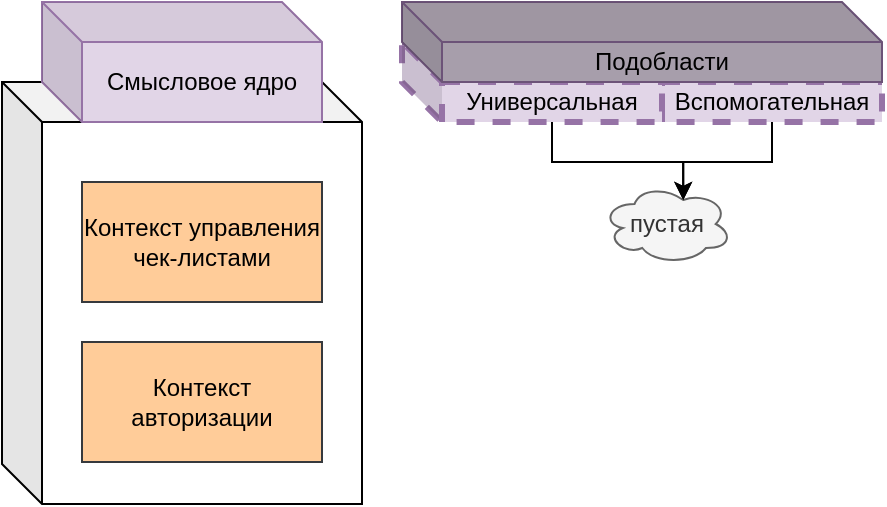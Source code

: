 <mxfile version="13.7.9" type="device" pages="3"><diagram id="Qr3CccdApfhXh6Vf8tW9" name="Области"><mxGraphModel dx="868" dy="-659" grid="1" gridSize="10" guides="1" tooltips="1" connect="1" arrows="1" fold="1" page="1" pageScale="1" pageWidth="827" pageHeight="1169" math="0" shadow="0"><root><mxCell id="0"/><mxCell id="1" parent="0"/><mxCell id="v2GJ6ztXgS7AD9mc-Pl0-41" value="" style="shape=cube;whiteSpace=wrap;html=1;boundedLbl=1;backgroundOutline=1;darkOpacity=0.05;darkOpacity2=0.1;" vertex="1" parent="1"><mxGeometry x="330" y="1209" width="180" height="211" as="geometry"/></mxCell><mxCell id="v2GJ6ztXgS7AD9mc-Pl0-33" value="&lt;span&gt;Смысловое ядро&lt;/span&gt;" style="shape=cube;whiteSpace=wrap;html=1;boundedLbl=1;backgroundOutline=1;darkOpacity=0.05;darkOpacity2=0.1;fillColor=#e1d5e7;strokeColor=#9673a6;" vertex="1" parent="1"><mxGeometry x="350" y="1169" width="140" height="60" as="geometry"/></mxCell><mxCell id="v2GJ6ztXgS7AD9mc-Pl0-34" value="" style="group" vertex="1" connectable="0" parent="1"><mxGeometry x="530" y="1169" width="240" height="60" as="geometry"/></mxCell><mxCell id="v2GJ6ztXgS7AD9mc-Pl0-35" value="&lt;span&gt;Вспомогательная&lt;/span&gt;" style="shape=cube;whiteSpace=wrap;html=1;boundedLbl=1;backgroundOutline=1;darkOpacity=0.05;darkOpacity2=0.1;fillColor=#e1d5e7;strokeColor=#9673a6;dashed=1;strokeWidth=3;" vertex="1" parent="v2GJ6ztXgS7AD9mc-Pl0-34"><mxGeometry x="110" y="20" width="130" height="40" as="geometry"/></mxCell><mxCell id="v2GJ6ztXgS7AD9mc-Pl0-36" value="&lt;span&gt;Универсальная&lt;/span&gt;" style="shape=cube;whiteSpace=wrap;html=1;boundedLbl=1;backgroundOutline=1;darkOpacity=0.05;darkOpacity2=0.1;fillColor=#e1d5e7;strokeColor=#9673a6;dashed=1;strokeWidth=3;" vertex="1" parent="v2GJ6ztXgS7AD9mc-Pl0-34"><mxGeometry y="20" width="130" height="40" as="geometry"/></mxCell><mxCell id="v2GJ6ztXgS7AD9mc-Pl0-37" value="&lt;span&gt;Подобласти&lt;/span&gt;" style="shape=cube;whiteSpace=wrap;html=1;boundedLbl=1;backgroundOutline=1;darkOpacity=0.05;darkOpacity2=0.1;strokeColor=#6C5378;fillColor=#A79EAB;" vertex="1" parent="v2GJ6ztXgS7AD9mc-Pl0-34"><mxGeometry width="240" height="40" as="geometry"/></mxCell><mxCell id="v2GJ6ztXgS7AD9mc-Pl0-38" value="Контекст авторизации" style="rounded=0;whiteSpace=wrap;html=1;fillColor=#ffcc99;strokeColor=#36393d;" vertex="1" parent="1"><mxGeometry x="370" y="1339" width="120" height="60" as="geometry"/></mxCell><mxCell id="v2GJ6ztXgS7AD9mc-Pl0-39" value="Контекст управления чек-листами" style="rounded=0;whiteSpace=wrap;html=1;fillColor=#ffcc99;strokeColor=#36393d;" vertex="1" parent="1"><mxGeometry x="370" y="1259" width="120" height="60" as="geometry"/></mxCell><mxCell id="v2GJ6ztXgS7AD9mc-Pl0-46" value="&lt;span&gt;пустая&lt;/span&gt;" style="ellipse;shape=cloud;whiteSpace=wrap;html=1;fillColor=#f5f5f5;strokeColor=#666666;fontColor=#333333;" vertex="1" parent="1"><mxGeometry x="630" y="1260" width="65" height="40" as="geometry"/></mxCell><mxCell id="v2GJ6ztXgS7AD9mc-Pl0-48" style="edgeStyle=orthogonalEdgeStyle;rounded=0;orthogonalLoop=1;jettySize=auto;html=1;exitX=0;exitY=0;exitDx=75;exitDy=40;exitPerimeter=0;entryX=0.625;entryY=0.2;entryDx=0;entryDy=0;entryPerimeter=0;" edge="1" parent="1" source="v2GJ6ztXgS7AD9mc-Pl0-36" target="v2GJ6ztXgS7AD9mc-Pl0-46"><mxGeometry relative="1" as="geometry"/></mxCell><mxCell id="v2GJ6ztXgS7AD9mc-Pl0-43" style="edgeStyle=orthogonalEdgeStyle;rounded=0;orthogonalLoop=1;jettySize=auto;html=1;entryX=0.625;entryY=0.2;entryDx=0;entryDy=0;entryPerimeter=0;exitX=0;exitY=0;exitDx=75;exitDy=40;exitPerimeter=0;" edge="1" parent="1" source="v2GJ6ztXgS7AD9mc-Pl0-35" target="v2GJ6ztXgS7AD9mc-Pl0-46"><mxGeometry relative="1" as="geometry"><mxPoint x="730" y="1268" as="sourcePoint"/><Array as="points"/></mxGeometry></mxCell></root></mxGraphModel></diagram><diagram id="FRHc1hUZZccyQalFIJS2" name="Смысловое ядро"><mxGraphModel dx="2997" dy="1275" grid="1" gridSize="10" guides="1" tooltips="1" connect="1" arrows="1" fold="1" page="1" pageScale="1" pageWidth="827" pageHeight="1169" math="0" shadow="0"><root><mxCell id="OHn8-8qCvmJOXEX3wN6T-0"/><mxCell id="OHn8-8qCvmJOXEX3wN6T-1" parent="OHn8-8qCvmJOXEX3wN6T-0"/><mxCell id="EyQXfzU8moF4LFhQNj1k-22" value="" style="shape=cube;whiteSpace=wrap;html=1;boundedLbl=1;backgroundOutline=1;darkOpacity=0.05;darkOpacity2=0.1;" vertex="1" parent="OHn8-8qCvmJOXEX3wN6T-1"><mxGeometry x="740" y="940" width="760" height="725" as="geometry"/></mxCell><mxCell id="EyQXfzU8moF4LFhQNj1k-73" value="" style="rounded=1;whiteSpace=wrap;html=1;" vertex="1" parent="OHn8-8qCvmJOXEX3wN6T-1"><mxGeometry x="1100" y="1170" width="370" height="460" as="geometry"/></mxCell><mxCell id="I9rUWfOhdQ_rjtVGs5LE-0" value="Контекст отображения чек-листов" style="shape=cube;whiteSpace=wrap;html=1;boundedLbl=1;backgroundOutline=1;darkOpacity=0.05;darkOpacity2=0.1;fillColor=#ffcc99;strokeColor=#36393d;" vertex="1" parent="OHn8-8qCvmJOXEX3wN6T-1"><mxGeometry x="980" y="880" width="280" height="80" as="geometry"/></mxCell><mxCell id="ecIPeQ63J9WXoQ4ZGUnk-0" style="edgeStyle=orthogonalEdgeStyle;rounded=0;orthogonalLoop=1;jettySize=auto;html=1;exitX=1;exitY=1;exitDx=0;exitDy=0;entryX=1;entryY=0;entryDx=0;entryDy=0;strokeColor=#000000;" edge="1" parent="OHn8-8qCvmJOXEX3wN6T-1" source="EyQXfzU8moF4LFhQNj1k-50" target="fESH5VNebHM-9U_JQGwm-6"><mxGeometry relative="1" as="geometry"/></mxCell><mxCell id="EyQXfzU8moF4LFhQNj1k-50" value="Свёрнутая страница чек-листа" style="ellipse;whiteSpace=wrap;html=1;rounded=0;strokeColor=#82b366;fillColor=#d5e8d4;gradientColor=#97d077;" vertex="1" parent="OHn8-8qCvmJOXEX3wN6T-1"><mxGeometry x="1130" y="1230" width="120" height="40" as="geometry"/></mxCell><mxCell id="EyQXfzU8moF4LFhQNj1k-51" value="Чек-бокс" style="ellipse;whiteSpace=wrap;html=1;rounded=0;strokeColor=#82b366;fillColor=#d5e8d4;gradientColor=#97d077;" vertex="1" parent="OHn8-8qCvmJOXEX3wN6T-1"><mxGeometry x="1200" y="1445" width="80" height="30" as="geometry"/></mxCell><mxCell id="EyQXfzU8moF4LFhQNj1k-62" style="edgeStyle=orthogonalEdgeStyle;rounded=0;orthogonalLoop=1;jettySize=auto;html=1;" edge="1" parent="OHn8-8qCvmJOXEX3wN6T-1" source="EyQXfzU8moF4LFhQNj1k-52" target="EyQXfzU8moF4LFhQNj1k-56"><mxGeometry relative="1" as="geometry"/></mxCell><mxCell id="EyQXfzU8moF4LFhQNj1k-52" value="Список пунктов" style="ellipse;whiteSpace=wrap;html=1;rounded=0;strokeColor=#82b366;fillColor=#d5e8d4;gradientColor=#97d077;" vertex="1" parent="OHn8-8qCvmJOXEX3wN6T-1"><mxGeometry x="1280" y="1300" width="120" height="40" as="geometry"/></mxCell><mxCell id="EyQXfzU8moF4LFhQNj1k-59" value="Состоит из" style="edgeStyle=orthogonalEdgeStyle;rounded=0;orthogonalLoop=1;jettySize=auto;html=1;exitX=0.5;exitY=1;exitDx=0;exitDy=0;entryX=0.5;entryY=0;entryDx=0;entryDy=0;" edge="1" parent="OHn8-8qCvmJOXEX3wN6T-1" source="EyQXfzU8moF4LFhQNj1k-53" target="EyQXfzU8moF4LFhQNj1k-50"><mxGeometry x="-0.667" relative="1" as="geometry"><mxPoint as="offset"/></mxGeometry></mxCell><mxCell id="EyQXfzU8moF4LFhQNj1k-60" style="edgeStyle=orthogonalEdgeStyle;rounded=0;orthogonalLoop=1;jettySize=auto;html=1;exitX=0.5;exitY=1;exitDx=0;exitDy=0;" edge="1" parent="OHn8-8qCvmJOXEX3wN6T-1" source="EyQXfzU8moF4LFhQNj1k-53" target="EyQXfzU8moF4LFhQNj1k-54"><mxGeometry relative="1" as="geometry"/></mxCell><mxCell id="EyQXfzU8moF4LFhQNj1k-53" value="Список чек-листов" style="ellipse;whiteSpace=wrap;html=1;rounded=0;strokeColor=#82b366;fillColor=#d5e8d4;gradientColor=#97d077;" vertex="1" parent="OHn8-8qCvmJOXEX3wN6T-1"><mxGeometry x="1210" y="1150" width="120" height="40" as="geometry"/></mxCell><mxCell id="EyQXfzU8moF4LFhQNj1k-61" style="edgeStyle=orthogonalEdgeStyle;rounded=0;orthogonalLoop=1;jettySize=auto;html=1;" edge="1" parent="OHn8-8qCvmJOXEX3wN6T-1" source="EyQXfzU8moF4LFhQNj1k-54" target="EyQXfzU8moF4LFhQNj1k-52"><mxGeometry relative="1" as="geometry"/></mxCell><mxCell id="EyQXfzU8moF4LFhQNj1k-54" value="Развёрнутая страница чек-листа" style="ellipse;whiteSpace=wrap;html=1;rounded=0;strokeColor=#82b366;fillColor=#d5e8d4;gradientColor=#97d077;" vertex="1" parent="OHn8-8qCvmJOXEX3wN6T-1"><mxGeometry x="1280" y="1230" width="120" height="40" as="geometry"/></mxCell><mxCell id="EyQXfzU8moF4LFhQNj1k-55" value="Кнопка &quot;Подробнее&quot;" style="ellipse;whiteSpace=wrap;html=1;rounded=0;strokeColor=#82b366;fillColor=#d5e8d4;gradientColor=#97d077;" vertex="1" parent="OHn8-8qCvmJOXEX3wN6T-1"><mxGeometry x="1380" y="1440" width="80" height="40" as="geometry"/></mxCell><mxCell id="EyQXfzU8moF4LFhQNj1k-63" style="edgeStyle=orthogonalEdgeStyle;rounded=0;orthogonalLoop=1;jettySize=auto;html=1;" edge="1" parent="OHn8-8qCvmJOXEX3wN6T-1" source="EyQXfzU8moF4LFhQNj1k-56" target="EyQXfzU8moF4LFhQNj1k-51"><mxGeometry relative="1" as="geometry"/></mxCell><mxCell id="EyQXfzU8moF4LFhQNj1k-64" style="edgeStyle=orthogonalEdgeStyle;rounded=0;orthogonalLoop=1;jettySize=auto;html=1;exitX=0.5;exitY=1;exitDx=0;exitDy=0;" edge="1" parent="OHn8-8qCvmJOXEX3wN6T-1" source="EyQXfzU8moF4LFhQNj1k-56" target="EyQXfzU8moF4LFhQNj1k-55"><mxGeometry relative="1" as="geometry"/></mxCell><mxCell id="EyQXfzU8moF4LFhQNj1k-69" style="edgeStyle=orthogonalEdgeStyle;rounded=0;orthogonalLoop=1;jettySize=auto;html=1;exitX=0;exitY=0.5;exitDx=0;exitDy=0;" edge="1" parent="OHn8-8qCvmJOXEX3wN6T-1" source="EyQXfzU8moF4LFhQNj1k-56" target="EyQXfzU8moF4LFhQNj1k-75"><mxGeometry relative="1" as="geometry"/></mxCell><mxCell id="ecIPeQ63J9WXoQ4ZGUnk-6" value="&lt;span style=&quot;color: rgb(0 , 0 , 0) ; font-family: &amp;#34;helvetica&amp;#34; ; font-size: 11px ; font-style: normal ; font-weight: 400 ; letter-spacing: normal ; text-align: center ; text-indent: 0px ; text-transform: none ; word-spacing: 0px ; background-color: rgb(255 , 255 , 255) ; display: inline ; float: none&quot;&gt;Показывает&lt;span&gt;&amp;nbsp;&lt;/span&gt;&lt;/span&gt;&lt;br style=&quot;color: rgb(0 , 0 , 0) ; font-family: &amp;#34;helvetica&amp;#34; ; font-size: 11px ; font-style: normal ; font-weight: 400 ; letter-spacing: normal ; text-align: center ; text-indent: 0px ; text-transform: none ; word-spacing: 0px&quot;&gt;&lt;span style=&quot;color: rgb(0 , 0 , 0) ; font-family: &amp;#34;helvetica&amp;#34; ; font-size: 11px ; font-style: normal ; font-weight: 400 ; letter-spacing: normal ; text-align: center ; text-indent: 0px ; text-transform: none ; word-spacing: 0px ; background-color: rgb(255 , 255 , 255) ; display: inline ; float: none&quot;&gt;или убирает с экрана&lt;/span&gt;" style="edgeStyle=orthogonalEdgeStyle;rounded=0;orthogonalLoop=1;jettySize=auto;html=1;exitX=0.5;exitY=1;exitDx=0;exitDy=0;entryX=0.5;entryY=0;entryDx=0;entryDy=0;strokeColor=#000000;" edge="1" parent="OHn8-8qCvmJOXEX3wN6T-1" source="EyQXfzU8moF4LFhQNj1k-55" target="ecIPeQ63J9WXoQ4ZGUnk-5"><mxGeometry relative="1" as="geometry"/></mxCell><mxCell id="EyQXfzU8moF4LFhQNj1k-56" value="Пункт" style="ellipse;whiteSpace=wrap;html=1;rounded=0;strokeColor=#82b366;fillColor=#d5e8d4;gradientColor=#97d077;" vertex="1" parent="OHn8-8qCvmJOXEX3wN6T-1"><mxGeometry x="1280" y="1360" width="120" height="40" as="geometry"/></mxCell><mxCell id="EyQXfzU8moF4LFhQNj1k-76" value="" style="group" vertex="1" connectable="0" parent="OHn8-8qCvmJOXEX3wN6T-1"><mxGeometry x="770" y="1200" width="300" height="100" as="geometry"/></mxCell><mxCell id="EyQXfzU8moF4LFhQNj1k-74" value="" style="rounded=1;whiteSpace=wrap;html=1;" vertex="1" parent="EyQXfzU8moF4LFhQNj1k-76"><mxGeometry y="20" width="300" height="80" as="geometry"/></mxCell><mxCell id="EyQXfzU8moF4LFhQNj1k-33" value="Пояснение" style="ellipse;whiteSpace=wrap;html=1;rounded=0;strokeColor=#36393d;fillColor=#ffff88;" vertex="1" parent="EyQXfzU8moF4LFhQNj1k-76"><mxGeometry x="110" y="50" width="80" height="40" as="geometry"/></mxCell><mxCell id="EyQXfzU8moF4LFhQNj1k-34" value="Заголовок" style="ellipse;whiteSpace=wrap;html=1;rounded=0;strokeColor=#36393d;fillColor=#ffff88;" vertex="1" parent="EyQXfzU8moF4LFhQNj1k-76"><mxGeometry x="200" y="52.5" width="80" height="35" as="geometry"/></mxCell><mxCell id="EyQXfzU8moF4LFhQNj1k-35" value="Пункты" style="ellipse;whiteSpace=wrap;html=1;rounded=0;strokeColor=#36393d;fillColor=#ffff88;" vertex="1" parent="EyQXfzU8moF4LFhQNj1k-76"><mxGeometry x="20" y="50" width="80" height="40" as="geometry"/></mxCell><mxCell id="EyQXfzU8moF4LFhQNj1k-46" value="Чек-лист" style="ellipse;whiteSpace=wrap;html=1;rounded=0;strokeColor=#36393d;fillColor=#ffff88;" vertex="1" parent="EyQXfzU8moF4LFhQNj1k-76"><mxGeometry x="110" width="80" height="40" as="geometry"/></mxCell><mxCell id="EyQXfzU8moF4LFhQNj1k-77" value="" style="group" vertex="1" connectable="0" parent="OHn8-8qCvmJOXEX3wN6T-1"><mxGeometry x="780" y="1350" width="300" height="180" as="geometry"/></mxCell><mxCell id="EyQXfzU8moF4LFhQNj1k-75" value="" style="rounded=1;whiteSpace=wrap;html=1;" vertex="1" parent="EyQXfzU8moF4LFhQNj1k-77"><mxGeometry y="20" width="300" height="160" as="geometry"/></mxCell><mxCell id="EyQXfzU8moF4LFhQNj1k-57" value="В виде&amp;nbsp;&lt;span lang=&quot;ru&quot; style=&quot;font-size: 11.0pt ; line-height: 115% ; font-family: &amp;#34;arial&amp;#34; , sans-serif&quot;&gt;html&lt;/span&gt;" style="ellipse;whiteSpace=wrap;html=1;rounded=0;strokeColor=#36393d;fillColor=#ffcccc;" vertex="1" parent="EyQXfzU8moF4LFhQNj1k-77"><mxGeometry x="210" y="130" width="80" height="40" as="geometry"/></mxCell><mxCell id="EyQXfzU8moF4LFhQNj1k-58" style="edgeStyle=orthogonalEdgeStyle;rounded=0;orthogonalLoop=1;jettySize=auto;html=1;exitX=0.5;exitY=1;exitDx=0;exitDy=0;" edge="1" parent="EyQXfzU8moF4LFhQNj1k-77" source="EyQXfzU8moF4LFhQNj1k-39" target="EyQXfzU8moF4LFhQNj1k-57"><mxGeometry relative="1" as="geometry"/></mxCell><mxCell id="EyQXfzU8moF4LFhQNj1k-38" value="" style="group" vertex="1" connectable="0" parent="EyQXfzU8moF4LFhQNj1k-77"><mxGeometry x="10" y="50" width="280" height="40" as="geometry"/></mxCell><mxCell id="EyQXfzU8moF4LFhQNj1k-39" value="Текст пункта" style="ellipse;whiteSpace=wrap;html=1;rounded=0;strokeColor=#36393d;fillColor=#ffff88;" vertex="1" parent="EyQXfzU8moF4LFhQNj1k-38"><mxGeometry x="200" width="80" height="40" as="geometry"/></mxCell><mxCell id="EyQXfzU8moF4LFhQNj1k-40" value="Выполнен?" style="ellipse;whiteSpace=wrap;html=1;rounded=0;strokeColor=#36393d;fillColor=#ffff88;" vertex="1" parent="EyQXfzU8moF4LFhQNj1k-38"><mxGeometry x="100" width="80" height="40" as="geometry"/></mxCell><mxCell id="EyQXfzU8moF4LFhQNj1k-41" value="Название пункта" style="ellipse;whiteSpace=wrap;html=1;rounded=0;strokeColor=#36393d;fillColor=#ffff88;" vertex="1" parent="EyQXfzU8moF4LFhQNj1k-38"><mxGeometry width="80" height="40" as="geometry"/></mxCell><mxCell id="EyQXfzU8moF4LFhQNj1k-42" value="Пункт" style="ellipse;whiteSpace=wrap;html=1;rounded=0;strokeColor=#36393d;fillColor=#ffff88;" vertex="1" parent="EyQXfzU8moF4LFhQNj1k-77"><mxGeometry x="110" width="80" height="40" as="geometry"/></mxCell><mxCell id="EyQXfzU8moF4LFhQNj1k-68" value="Содержит" style="edgeStyle=orthogonalEdgeStyle;rounded=0;orthogonalLoop=1;jettySize=auto;html=1;exitX=0.5;exitY=1;exitDx=0;exitDy=0;strokeColor=#999999;entryX=0.5;entryY=1;entryDx=0;entryDy=0;" edge="1" parent="OHn8-8qCvmJOXEX3wN6T-1" source="EyQXfzU8moF4LFhQNj1k-50" target="EyQXfzU8moF4LFhQNj1k-33"><mxGeometry relative="1" as="geometry"/></mxCell><mxCell id="EyQXfzU8moF4LFhQNj1k-67" value="Содержит" style="edgeStyle=orthogonalEdgeStyle;rounded=0;orthogonalLoop=1;jettySize=auto;html=1;exitX=0.5;exitY=1;exitDx=0;exitDy=0;entryX=1;entryY=0.5;entryDx=0;entryDy=0;strokeColor=#999999;" edge="1" parent="OHn8-8qCvmJOXEX3wN6T-1" source="EyQXfzU8moF4LFhQNj1k-50" target="EyQXfzU8moF4LFhQNj1k-34"><mxGeometry relative="1" as="geometry"/></mxCell><mxCell id="EyQXfzU8moF4LFhQNj1k-36" value="Из" style="edgeStyle=orthogonalEdgeStyle;rounded=0;orthogonalLoop=1;jettySize=auto;html=1;exitX=0.5;exitY=1;exitDx=0;exitDy=0;" edge="1" parent="OHn8-8qCvmJOXEX3wN6T-1" source="EyQXfzU8moF4LFhQNj1k-35" target="EyQXfzU8moF4LFhQNj1k-42"><mxGeometry x="810" y="1230" as="geometry"/></mxCell><mxCell id="qq7an6aog4r1RKkL_zGA-0" value="Содержит" style="edgeStyle=orthogonalEdgeStyle;rounded=0;orthogonalLoop=1;jettySize=auto;html=1;entryX=0.75;entryY=0;entryDx=0;entryDy=0;strokeColor=#999999;exitX=0;exitY=0.5;exitDx=0;exitDy=0;" edge="1" parent="OHn8-8qCvmJOXEX3wN6T-1" source="EyQXfzU8moF4LFhQNj1k-54" target="EyQXfzU8moF4LFhQNj1k-74"><mxGeometry relative="1" as="geometry"><mxPoint x="1200" y="1280" as="sourcePoint"/><mxPoint x="1060" y="1280" as="targetPoint"/><Array as="points"><mxPoint x="1260" y="1250"/><mxPoint x="1260" y="1200"/><mxPoint x="995" y="1200"/></Array></mxGeometry></mxCell><mxCell id="fESH5VNebHM-9U_JQGwm-6" value="Кнопка &quot;Подробнее&quot;" style="ellipse;whiteSpace=wrap;html=1;rounded=0;strokeColor=#82b366;fillColor=#d5e8d4;gradientColor=#97d077;" vertex="1" parent="OHn8-8qCvmJOXEX3wN6T-1"><mxGeometry x="1151" y="1320" width="90" height="40" as="geometry"/></mxCell><mxCell id="ecIPeQ63J9WXoQ4ZGUnk-5" value="Текст пункта" style="ellipse;whiteSpace=wrap;html=1;rounded=0;strokeColor=#82b366;fillColor=#d5e8d4;gradientColor=#97d077;" vertex="1" parent="OHn8-8qCvmJOXEX3wN6T-1"><mxGeometry x="1380" y="1560" width="80" height="30" as="geometry"/></mxCell><mxCell id="EyQXfzU8moF4LFhQNj1k-70" style="edgeStyle=orthogonalEdgeStyle;rounded=0;orthogonalLoop=1;jettySize=auto;html=1;exitX=0.5;exitY=1;exitDx=0;exitDy=0;entryX=0.5;entryY=1;entryDx=0;entryDy=0;strokeColor=#787878;" edge="1" parent="OHn8-8qCvmJOXEX3wN6T-1" source="EyQXfzU8moF4LFhQNj1k-51" target="EyQXfzU8moF4LFhQNj1k-40"><mxGeometry relative="1" as="geometry"/></mxCell><mxCell id="ecIPeQ63J9WXoQ4ZGUnk-7" style="edgeStyle=orthogonalEdgeStyle;rounded=0;orthogonalLoop=1;jettySize=auto;html=1;entryX=1;entryY=0.5;entryDx=0;entryDy=0;strokeColor=#787878;" edge="1" parent="OHn8-8qCvmJOXEX3wN6T-1" source="ecIPeQ63J9WXoQ4ZGUnk-5" target="EyQXfzU8moF4LFhQNj1k-39"><mxGeometry relative="1" as="geometry"><mxPoint x="1250" y="1485" as="sourcePoint"/><mxPoint x="940" y="1450" as="targetPoint"/><Array as="points"><mxPoint x="1150" y="1575"/><mxPoint x="1150" y="1420"/></Array></mxGeometry></mxCell><mxCell id="ecIPeQ63J9WXoQ4ZGUnk-55" value="" style="group" vertex="1" connectable="0" parent="OHn8-8qCvmJOXEX3wN6T-1"><mxGeometry x="1180" y="970" width="170" height="150" as="geometry"/></mxCell><mxCell id="X8l_00ZHb0_GRZRaUPg4-0" value="" style="rounded=1;whiteSpace=wrap;html=1;" vertex="1" parent="ecIPeQ63J9WXoQ4ZGUnk-55"><mxGeometry y="20" width="170" height="130" as="geometry"/></mxCell><mxCell id="I9rUWfOhdQ_rjtVGs5LE-6" value="Главная страница" style="ellipse;whiteSpace=wrap;html=1;rounded=0;strokeColor=#82b366;fillColor=#d5e8d4;gradientColor=#97d077;" vertex="1" parent="ecIPeQ63J9WXoQ4ZGUnk-55"><mxGeometry x="25" width="120" height="40" as="geometry"/></mxCell><mxCell id="X8l_00ZHb0_GRZRaUPg4-1" value="Список чек-листов" style="ellipse;whiteSpace=wrap;html=1;rounded=0;strokeColor=#82b366;fillColor=#d5e8d4;gradientColor=#97d077;" vertex="1" parent="ecIPeQ63J9WXoQ4ZGUnk-55"><mxGeometry x="30" y="80" width="120" height="40" as="geometry"/></mxCell><mxCell id="X8l_00ZHb0_GRZRaUPg4-2" style="edgeStyle=orthogonalEdgeStyle;rounded=0;orthogonalLoop=1;jettySize=auto;html=1;entryX=0.5;entryY=0;entryDx=0;entryDy=0;" edge="1" parent="OHn8-8qCvmJOXEX3wN6T-1" source="X8l_00ZHb0_GRZRaUPg4-1" target="EyQXfzU8moF4LFhQNj1k-53"><mxGeometry relative="1" as="geometry"/></mxCell><mxCell id="ecIPeQ63J9WXoQ4ZGUnk-58" value="" style="group" vertex="1" connectable="0" parent="OHn8-8qCvmJOXEX3wN6T-1"><mxGeometry x="600" y="1750" width="440" height="440" as="geometry"/></mxCell><mxCell id="ecIPeQ63J9WXoQ4ZGUnk-50" value="Чек-лист" style="ellipse;whiteSpace=wrap;html=1;rounded=0;strokeColor=#36393d;fillColor=#ffff88;" vertex="1" parent="ecIPeQ63J9WXoQ4ZGUnk-58"><mxGeometry x="10" y="80" width="80" height="40" as="geometry"/></mxCell><mxCell id="ecIPeQ63J9WXoQ4ZGUnk-54" value="" style="group" vertex="1" connectable="0" parent="ecIPeQ63J9WXoQ4ZGUnk-58"><mxGeometry x="120" width="320" height="440" as="geometry"/></mxCell><mxCell id="ecIPeQ63J9WXoQ4ZGUnk-46" value="" style="shape=cube;whiteSpace=wrap;html=1;boundedLbl=1;backgroundOutline=1;darkOpacity=0.05;darkOpacity2=0.1;" vertex="1" parent="ecIPeQ63J9WXoQ4ZGUnk-54"><mxGeometry y="50" width="320" height="390" as="geometry"/></mxCell><mxCell id="VJSjRcZ2gUnJlcVZ0Ixe-0" value="Кнопка&lt;br&gt;&quot;удалить&quot;" style="ellipse;whiteSpace=wrap;html=1;rounded=0;strokeColor=#82b366;fillColor=#d5e8d4;gradientColor=#97d077;" vertex="1" parent="ecIPeQ63J9WXoQ4ZGUnk-54"><mxGeometry x="135" y="270" width="70" height="50" as="geometry"/></mxCell><mxCell id="ecIPeQ63J9WXoQ4ZGUnk-45" value="" style="group;fillColor=#cdeb8b;strokeColor=#36393d;" vertex="1" connectable="0" parent="ecIPeQ63J9WXoQ4ZGUnk-54"><mxGeometry x="35" y="80" width="270" height="120" as="geometry"/></mxCell><mxCell id="ecIPeQ63J9WXoQ4ZGUnk-40" value="Свёрнутая страница чек-листа" style="ellipse;whiteSpace=wrap;html=1;rounded=0;strokeColor=#82b366;fillColor=#d5e8d4;gradientColor=#97d077;" vertex="1" parent="ecIPeQ63J9WXoQ4ZGUnk-45"><mxGeometry y="80" width="120" height="40" as="geometry"/></mxCell><mxCell id="ecIPeQ63J9WXoQ4ZGUnk-43" style="edgeStyle=orthogonalEdgeStyle;rounded=0;orthogonalLoop=1;jettySize=auto;html=1;strokeColor=#000000;" edge="1" parent="ecIPeQ63J9WXoQ4ZGUnk-45" source="ecIPeQ63J9WXoQ4ZGUnk-41" target="ecIPeQ63J9WXoQ4ZGUnk-40"><mxGeometry relative="1" as="geometry"/></mxCell><mxCell id="ecIPeQ63J9WXoQ4ZGUnk-41" value="Список чек-листов" style="ellipse;whiteSpace=wrap;html=1;rounded=0;strokeColor=#82b366;fillColor=#d5e8d4;gradientColor=#97d077;" vertex="1" parent="ecIPeQ63J9WXoQ4ZGUnk-45"><mxGeometry x="80" width="120" height="40" as="geometry"/></mxCell><mxCell id="ecIPeQ63J9WXoQ4ZGUnk-42" value="Развёрнутая страница чек-листа" style="ellipse;whiteSpace=wrap;html=1;rounded=0;strokeColor=#82b366;fillColor=#d5e8d4;gradientColor=#97d077;" vertex="1" parent="ecIPeQ63J9WXoQ4ZGUnk-45"><mxGeometry x="150" y="80" width="120" height="40" as="geometry"/></mxCell><mxCell id="ecIPeQ63J9WXoQ4ZGUnk-44" style="edgeStyle=orthogonalEdgeStyle;rounded=0;orthogonalLoop=1;jettySize=auto;html=1;exitX=0.5;exitY=1;exitDx=0;exitDy=0;strokeColor=#000000;" edge="1" parent="ecIPeQ63J9WXoQ4ZGUnk-45" source="ecIPeQ63J9WXoQ4ZGUnk-41" target="ecIPeQ63J9WXoQ4ZGUnk-42"><mxGeometry relative="1" as="geometry"/></mxCell><mxCell id="ecIPeQ63J9WXoQ4ZGUnk-47" value="Подконтекст удаления чек-листа" style="shape=cube;whiteSpace=wrap;html=1;boundedLbl=1;backgroundOutline=1;darkOpacity=0.05;darkOpacity2=0.1;fillColor=#ffcc99;strokeColor=#36393d;" vertex="1" parent="ecIPeQ63J9WXoQ4ZGUnk-54"><mxGeometry x="45" width="230" height="70" as="geometry"/></mxCell><mxCell id="ecIPeQ63J9WXoQ4ZGUnk-48" style="edgeStyle=orthogonalEdgeStyle;rounded=0;orthogonalLoop=1;jettySize=auto;html=1;exitX=0.5;exitY=1;exitDx=0;exitDy=0;entryX=0.5;entryY=0;entryDx=0;entryDy=0;strokeColor=#000000;" edge="1" parent="ecIPeQ63J9WXoQ4ZGUnk-54" source="ecIPeQ63J9WXoQ4ZGUnk-42" target="VJSjRcZ2gUnJlcVZ0Ixe-0"><mxGeometry relative="1" as="geometry"/></mxCell><mxCell id="ecIPeQ63J9WXoQ4ZGUnk-49" value="Включает" style="edgeStyle=orthogonalEdgeStyle;rounded=0;orthogonalLoop=1;jettySize=auto;html=1;exitX=0.5;exitY=1;exitDx=0;exitDy=0;entryX=0.5;entryY=0;entryDx=0;entryDy=0;strokeColor=#000000;" edge="1" parent="ecIPeQ63J9WXoQ4ZGUnk-54" source="ecIPeQ63J9WXoQ4ZGUnk-40" target="VJSjRcZ2gUnJlcVZ0Ixe-0"><mxGeometry relative="1" as="geometry"/></mxCell><mxCell id="ecIPeQ63J9WXoQ4ZGUnk-51" value="Агрегат удаления чек-листа" style="ellipse;whiteSpace=wrap;html=1;rounded=0;strokeColor=#36393d;fillColor=#ffff88;" vertex="1" parent="ecIPeQ63J9WXoQ4ZGUnk-54"><mxGeometry x="130" y="357.5" width="80" height="65" as="geometry"/></mxCell><mxCell id="ecIPeQ63J9WXoQ4ZGUnk-52" value="Вызывает" style="edgeStyle=orthogonalEdgeStyle;rounded=0;orthogonalLoop=1;jettySize=auto;html=1;exitX=0.5;exitY=1;exitDx=0;exitDy=0;strokeColor=#000000;" edge="1" parent="ecIPeQ63J9WXoQ4ZGUnk-54" source="VJSjRcZ2gUnJlcVZ0Ixe-0" target="ecIPeQ63J9WXoQ4ZGUnk-51"><mxGeometry relative="1" as="geometry"/></mxCell><mxCell id="ecIPeQ63J9WXoQ4ZGUnk-53" value="Удаляет" style="edgeStyle=orthogonalEdgeStyle;rounded=0;orthogonalLoop=1;jettySize=auto;html=1;exitX=0;exitY=0.5;exitDx=0;exitDy=0;entryX=1;entryY=1;entryDx=0;entryDy=0;strokeColor=#000000;" edge="1" parent="ecIPeQ63J9WXoQ4ZGUnk-58" source="ecIPeQ63J9WXoQ4ZGUnk-51" target="ecIPeQ63J9WXoQ4ZGUnk-50"><mxGeometry relative="1" as="geometry"><Array as="points"><mxPoint x="78" y="390"/></Array></mxGeometry></mxCell><mxCell id="ecIPeQ63J9WXoQ4ZGUnk-60" value="" style="group" vertex="1" connectable="0" parent="OHn8-8qCvmJOXEX3wN6T-1"><mxGeometry x="-60" y="1140" width="760" height="510" as="geometry"/></mxCell><mxCell id="JGPotYCtJ3CQvbW88A-G-2" value="" style="shape=cube;whiteSpace=wrap;html=1;boundedLbl=1;backgroundOutline=1;darkOpacity=0.05;darkOpacity2=0.1;" vertex="1" parent="ecIPeQ63J9WXoQ4ZGUnk-60"><mxGeometry y="60" width="760" height="450" as="geometry"/></mxCell><mxCell id="JGPotYCtJ3CQvbW88A-G-1" value="&lt;span&gt;Контекст авторизации&lt;/span&gt;" style="shape=cube;whiteSpace=wrap;html=1;boundedLbl=1;backgroundOutline=1;darkOpacity=0.05;darkOpacity2=0.1;fillColor=#ffcc99;strokeColor=#36393d;" vertex="1" parent="ecIPeQ63J9WXoQ4ZGUnk-60"><mxGeometry x="290" width="170" height="80" as="geometry"/></mxCell><mxCell id="-f88dMyFqKQa5joM1F5A-3" value="" style="group" vertex="1" connectable="0" parent="ecIPeQ63J9WXoQ4ZGUnk-60"><mxGeometry x="90" y="320" width="240" height="130" as="geometry"/></mxCell><mxCell id="-f88dMyFqKQa5joM1F5A-2" value="" style="rounded=1;whiteSpace=wrap;html=1;" vertex="1" parent="-f88dMyFqKQa5joM1F5A-3"><mxGeometry y="30" width="240" height="100" as="geometry"/></mxCell><mxCell id="I9rUWfOhdQ_rjtVGs5LE-8" value="Страница регистрации" style="ellipse;whiteSpace=wrap;html=1;rounded=0;strokeColor=#82b366;fillColor=#d5e8d4;gradientColor=#97d077;" vertex="1" parent="-f88dMyFqKQa5joM1F5A-3"><mxGeometry x="60" width="120" height="60" as="geometry"/></mxCell><mxCell id="I9rUWfOhdQ_rjtVGs5LE-9" value="Поле почты" style="ellipse;whiteSpace=wrap;html=1;rounded=0;strokeColor=#82b366;fillColor=#d5e8d4;gradientColor=#97d077;" vertex="1" parent="-f88dMyFqKQa5joM1F5A-3"><mxGeometry x="10" y="70" width="60" height="40" as="geometry"/></mxCell><mxCell id="I9rUWfOhdQ_rjtVGs5LE-10" value="Поле пароля" style="ellipse;whiteSpace=wrap;html=1;rounded=0;strokeColor=#82b366;fillColor=#d5e8d4;gradientColor=#97d077;" vertex="1" parent="-f88dMyFqKQa5joM1F5A-3"><mxGeometry x="70" y="70" width="60" height="40" as="geometry"/></mxCell><mxCell id="I9rUWfOhdQ_rjtVGs5LE-11" value="Поле ошибок регистрации" style="ellipse;whiteSpace=wrap;html=1;rounded=0;strokeColor=#82b366;fillColor=#d5e8d4;gradientColor=#97d077;" vertex="1" parent="-f88dMyFqKQa5joM1F5A-3"><mxGeometry x="130" y="70" width="100" height="40" as="geometry"/></mxCell><mxCell id="-f88dMyFqKQa5joM1F5A-5" value="" style="group" vertex="1" connectable="0" parent="ecIPeQ63J9WXoQ4ZGUnk-60"><mxGeometry x="40" y="127.25" width="310" height="140" as="geometry"/></mxCell><mxCell id="-f88dMyFqKQa5joM1F5A-1" value="" style="rounded=1;whiteSpace=wrap;html=1;" vertex="1" parent="-f88dMyFqKQa5joM1F5A-5"><mxGeometry y="20" width="310" height="120" as="geometry"/></mxCell><mxCell id="I9rUWfOhdQ_rjtVGs5LE-1" value="Стартовая&lt;br&gt;страница" style="ellipse;whiteSpace=wrap;html=1;rounded=0;strokeColor=#82b366;fillColor=#d5e8d4;gradientColor=#97d077;" vertex="1" parent="-f88dMyFqKQa5joM1F5A-5"><mxGeometry x="110" width="120" height="40" as="geometry"/></mxCell><mxCell id="I9rUWfOhdQ_rjtVGs5LE-2" value="Поле почты" style="ellipse;whiteSpace=wrap;html=1;rounded=0;strokeColor=#82b366;fillColor=#d5e8d4;gradientColor=#97d077;" vertex="1" parent="-f88dMyFqKQa5joM1F5A-5"><mxGeometry x="110" y="50" width="60" height="40" as="geometry"/></mxCell><mxCell id="I9rUWfOhdQ_rjtVGs5LE-3" value="Поле пароля" style="ellipse;whiteSpace=wrap;html=1;rounded=0;strokeColor=#82b366;fillColor=#d5e8d4;gradientColor=#97d077;" vertex="1" parent="-f88dMyFqKQa5joM1F5A-5"><mxGeometry x="170" y="50" width="60" height="40" as="geometry"/></mxCell><mxCell id="I9rUWfOhdQ_rjtVGs5LE-4" value="Кнопка&lt;br&gt;&quot;Войти&quot;" style="ellipse;whiteSpace=wrap;html=1;rounded=0;strokeColor=#82b366;fillColor=#d5e8d4;gradientColor=#97d077;" vertex="1" parent="-f88dMyFqKQa5joM1F5A-5"><mxGeometry x="240" y="50" width="60" height="40" as="geometry"/></mxCell><mxCell id="I9rUWfOhdQ_rjtVGs5LE-5" value="Поле ошибок авторизации" style="ellipse;whiteSpace=wrap;html=1;rounded=0;strokeColor=#82b366;fillColor=#d5e8d4;gradientColor=#97d077;" vertex="1" parent="-f88dMyFqKQa5joM1F5A-5"><mxGeometry x="120" y="90" width="100" height="40" as="geometry"/></mxCell><mxCell id="I9rUWfOhdQ_rjtVGs5LE-7" value="Кнопка&lt;br&gt;&quot;Регистрация&quot;" style="ellipse;whiteSpace=wrap;html=1;rounded=0;strokeColor=#82b366;fillColor=#d5e8d4;gradientColor=#97d077;" vertex="1" parent="-f88dMyFqKQa5joM1F5A-5"><mxGeometry x="15" y="40" width="90" height="60" as="geometry"/></mxCell><mxCell id="EyQXfzU8moF4LFhQNj1k-12" value="" style="group" vertex="1" connectable="0" parent="ecIPeQ63J9WXoQ4ZGUnk-60"><mxGeometry x="400" y="100" width="120" height="194.5" as="geometry"/></mxCell><mxCell id="EyQXfzU8moF4LFhQNj1k-5" value="Проверка&lt;br&gt;авторизации&lt;br&gt;пользователя" style="ellipse;whiteSpace=wrap;html=1;rounded=0;strokeColor=#996185;fillColor=#e6d0de;gradientColor=#d5739d;" vertex="1" parent="EyQXfzU8moF4LFhQNj1k-12"><mxGeometry width="120" height="80" as="geometry"/></mxCell><mxCell id="EyQXfzU8moF4LFhQNj1k-8" value="Агрегат проверки авторизации" style="ellipse;whiteSpace=wrap;html=1;rounded=0;strokeColor=#36393d;fillColor=#ffff88;" vertex="1" parent="EyQXfzU8moF4LFhQNj1k-12"><mxGeometry y="114.5" width="120" height="80" as="geometry"/></mxCell><mxCell id="EyQXfzU8moF4LFhQNj1k-9" value="" style="edgeStyle=orthogonalEdgeStyle;rounded=0;orthogonalLoop=1;jettySize=auto;html=1;" edge="1" parent="EyQXfzU8moF4LFhQNj1k-12" source="EyQXfzU8moF4LFhQNj1k-5" target="EyQXfzU8moF4LFhQNj1k-8"><mxGeometry relative="1" as="geometry"/></mxCell><mxCell id="EyQXfzU8moF4LFhQNj1k-13" value="" style="group" vertex="1" connectable="0" parent="ecIPeQ63J9WXoQ4ZGUnk-60"><mxGeometry x="400" y="300" width="120" height="190" as="geometry"/></mxCell><mxCell id="EyQXfzU8moF4LFhQNj1k-6" value="Проверка&lt;br&gt;регистрации&lt;br&gt;пользователя" style="ellipse;whiteSpace=wrap;html=1;rounded=0;strokeColor=#996185;fillColor=#e6d0de;gradientColor=#d5739d;" vertex="1" parent="EyQXfzU8moF4LFhQNj1k-13"><mxGeometry width="120" height="80" as="geometry"/></mxCell><mxCell id="EyQXfzU8moF4LFhQNj1k-10" value="Агрегат проверки регистрации" style="ellipse;whiteSpace=wrap;html=1;rounded=0;strokeColor=#36393d;fillColor=#ffff88;" vertex="1" parent="EyQXfzU8moF4LFhQNj1k-13"><mxGeometry y="110" width="120" height="80" as="geometry"/></mxCell><mxCell id="EyQXfzU8moF4LFhQNj1k-11" style="edgeStyle=orthogonalEdgeStyle;rounded=0;orthogonalLoop=1;jettySize=auto;html=1;exitX=0.5;exitY=1;exitDx=0;exitDy=0;" edge="1" parent="EyQXfzU8moF4LFhQNj1k-13" source="EyQXfzU8moF4LFhQNj1k-6" target="EyQXfzU8moF4LFhQNj1k-10"><mxGeometry relative="1" as="geometry"/></mxCell><mxCell id="EyQXfzU8moF4LFhQNj1k-14" value="Использует" style="edgeStyle=orthogonalEdgeStyle;rounded=0;orthogonalLoop=1;jettySize=auto;html=1;" edge="1" parent="ecIPeQ63J9WXoQ4ZGUnk-60" source="-f88dMyFqKQa5joM1F5A-1" target="EyQXfzU8moF4LFhQNj1k-5"><mxGeometry relative="1" as="geometry"/></mxCell><mxCell id="EyQXfzU8moF4LFhQNj1k-18" value="" style="group" vertex="1" connectable="0" parent="ecIPeQ63J9WXoQ4ZGUnk-60"><mxGeometry x="560" y="120" width="190" height="66" as="geometry"/></mxCell><mxCell id="EyQXfzU8moF4LFhQNj1k-15" value="" style="rounded=1;whiteSpace=wrap;html=1;" vertex="1" parent="EyQXfzU8moF4LFhQNj1k-18"><mxGeometry y="16" width="190" height="50" as="geometry"/></mxCell><mxCell id="EyQXfzU8moF4LFhQNj1k-0" value="Пользователь" style="ellipse;whiteSpace=wrap;html=1;rounded=0;strokeColor=#36393d;fillColor=#ffff88;container=0;" vertex="1" parent="EyQXfzU8moF4LFhQNj1k-18"><mxGeometry x="46" width="98" height="30" as="geometry"/></mxCell><mxCell id="EyQXfzU8moF4LFhQNj1k-3" value="Почта" style="ellipse;whiteSpace=wrap;html=1;rounded=0;strokeColor=#36393d;fillColor=#ffff88;container=0;" vertex="1" parent="EyQXfzU8moF4LFhQNj1k-18"><mxGeometry x="10" y="31" width="80" height="30" as="geometry"/></mxCell><mxCell id="EyQXfzU8moF4LFhQNj1k-4" value="Пароль" style="ellipse;whiteSpace=wrap;html=1;rounded=0;strokeColor=#36393d;fillColor=#ffff88;container=0;" vertex="1" parent="EyQXfzU8moF4LFhQNj1k-18"><mxGeometry x="107" y="30" width="80" height="30" as="geometry"/></mxCell><mxCell id="EyQXfzU8moF4LFhQNj1k-19" value="Использует" style="edgeStyle=orthogonalEdgeStyle;rounded=0;orthogonalLoop=1;jettySize=auto;html=1;exitX=1;exitY=0.5;exitDx=0;exitDy=0;" edge="1" parent="ecIPeQ63J9WXoQ4ZGUnk-60" source="-f88dMyFqKQa5joM1F5A-2" target="EyQXfzU8moF4LFhQNj1k-6"><mxGeometry relative="1" as="geometry"/></mxCell><mxCell id="EyQXfzU8moF4LFhQNj1k-20" value="Проверяет" style="edgeStyle=orthogonalEdgeStyle;rounded=0;orthogonalLoop=1;jettySize=auto;html=1;entryX=0;entryY=0.5;entryDx=0;entryDy=0;" edge="1" parent="ecIPeQ63J9WXoQ4ZGUnk-60" source="EyQXfzU8moF4LFhQNj1k-8" target="EyQXfzU8moF4LFhQNj1k-15"><mxGeometry relative="1" as="geometry"/></mxCell><mxCell id="EyQXfzU8moF4LFhQNj1k-21" value="Создаёт" style="edgeStyle=orthogonalEdgeStyle;rounded=0;orthogonalLoop=1;jettySize=auto;html=1;exitX=1;exitY=0.5;exitDx=0;exitDy=0;entryX=0.5;entryY=1;entryDx=0;entryDy=0;" edge="1" parent="ecIPeQ63J9WXoQ4ZGUnk-60" source="EyQXfzU8moF4LFhQNj1k-10" target="EyQXfzU8moF4LFhQNj1k-15"><mxGeometry relative="1" as="geometry"/></mxCell><mxCell id="ecIPeQ63J9WXoQ4ZGUnk-61" value="" style="group" vertex="1" connectable="0" parent="OHn8-8qCvmJOXEX3wN6T-1"><mxGeometry x="-30" y="1850" width="610" height="340" as="geometry"/></mxCell><mxCell id="X8l_00ZHb0_GRZRaUPg4-6" value="" style="shape=cube;whiteSpace=wrap;html=1;boundedLbl=1;backgroundOutline=1;darkOpacity=0.05;darkOpacity2=0.1;" vertex="1" parent="ecIPeQ63J9WXoQ4ZGUnk-61"><mxGeometry y="50" width="610" height="290" as="geometry"/></mxCell><mxCell id="EyQXfzU8moF4LFhQNj1k-78" value="" style="rounded=1;whiteSpace=wrap;html=1;" vertex="1" parent="ecIPeQ63J9WXoQ4ZGUnk-61"><mxGeometry x="30" y="135.63" width="300" height="160" as="geometry"/></mxCell><mxCell id="EyQXfzU8moF4LFhQNj1k-24" value="Страница создания чек-листа" style="ellipse;whiteSpace=wrap;html=1;rounded=0;strokeColor=#82b366;fillColor=#d5e8d4;gradientColor=#97d077;" vertex="1" parent="ecIPeQ63J9WXoQ4ZGUnk-61"><mxGeometry x="120" y="114.63" width="120" height="50" as="geometry"/></mxCell><mxCell id="EyQXfzU8moF4LFhQNj1k-25" value="Поле заголовка" style="ellipse;whiteSpace=wrap;html=1;rounded=0;strokeColor=#82b366;fillColor=#d5e8d4;gradientColor=#97d077;" vertex="1" parent="ecIPeQ63J9WXoQ4ZGUnk-61"><mxGeometry x="50" y="166.13" width="80" height="50" as="geometry"/></mxCell><mxCell id="EyQXfzU8moF4LFhQNj1k-26" value="Поле пояснения" style="ellipse;whiteSpace=wrap;html=1;rounded=0;strokeColor=#82b366;fillColor=#d5e8d4;gradientColor=#97d077;" vertex="1" parent="ecIPeQ63J9WXoQ4ZGUnk-61"><mxGeometry x="130" y="166.13" width="80" height="50" as="geometry"/></mxCell><mxCell id="EyQXfzU8moF4LFhQNj1k-27" value="Поле текста" style="ellipse;whiteSpace=wrap;html=1;rounded=0;strokeColor=#82b366;fillColor=#d5e8d4;gradientColor=#97d077;" vertex="1" parent="ecIPeQ63J9WXoQ4ZGUnk-61"><mxGeometry x="50" y="215.13" width="80" height="50" as="geometry"/></mxCell><mxCell id="EyQXfzU8moF4LFhQNj1k-28" value="Поле пунктов" style="ellipse;whiteSpace=wrap;html=1;rounded=0;strokeColor=#82b366;fillColor=#d5e8d4;gradientColor=#97d077;" vertex="1" parent="ecIPeQ63J9WXoQ4ZGUnk-61"><mxGeometry x="130" y="215.13" width="80" height="50" as="geometry"/></mxCell><mxCell id="EyQXfzU8moF4LFhQNj1k-48" value="Поле ошибок создания" style="ellipse;whiteSpace=wrap;html=1;rounded=0;strokeColor=#82b366;fillColor=#d5e8d4;gradientColor=#97d077;" vertex="1" parent="ecIPeQ63J9WXoQ4ZGUnk-61"><mxGeometry x="220" y="166.13" width="100" height="40" as="geometry"/></mxCell><mxCell id="EyQXfzU8moF4LFhQNj1k-49" value="Создание чек-листа" style="ellipse;whiteSpace=wrap;html=1;rounded=0;strokeColor=#996185;fillColor=#e6d0de;gradientColor=#d5739d;" vertex="1" parent="ecIPeQ63J9WXoQ4ZGUnk-61"><mxGeometry x="350" y="125.88" width="90" height="80" as="geometry"/></mxCell><mxCell id="X8l_00ZHb0_GRZRaUPg4-3" value="Агрегат создания чек-листа" style="ellipse;whiteSpace=wrap;html=1;rounded=0;strokeColor=#36393d;fillColor=#ffff88;" vertex="1" parent="ecIPeQ63J9WXoQ4ZGUnk-61"><mxGeometry x="350" y="225.38" width="90" height="80" as="geometry"/></mxCell><mxCell id="X8l_00ZHb0_GRZRaUPg4-4" value="" style="edgeStyle=orthogonalEdgeStyle;rounded=0;orthogonalLoop=1;jettySize=auto;html=1;strokeColor=#000000;" edge="1" parent="ecIPeQ63J9WXoQ4ZGUnk-61" source="EyQXfzU8moF4LFhQNj1k-49" target="X8l_00ZHb0_GRZRaUPg4-3"><mxGeometry as="geometry"/></mxCell><mxCell id="X8l_00ZHb0_GRZRaUPg4-7" value="Подконтекст создания чек-листа" style="shape=cube;whiteSpace=wrap;html=1;boundedLbl=1;backgroundOutline=1;darkOpacity=0.05;darkOpacity2=0.1;fillColor=#ffcc99;strokeColor=#36393d;" vertex="1" parent="ecIPeQ63J9WXoQ4ZGUnk-61"><mxGeometry x="190" width="230" height="70" as="geometry"/></mxCell><mxCell id="EyQXfzU8moF4LFhQNj1k-23" value="Кнопка&lt;br&gt;&quot;Создать&quot;" style="ellipse;whiteSpace=wrap;html=1;rounded=0;strokeColor=#82b366;fillColor=#d5e8d4;gradientColor=#97d077;" vertex="1" parent="ecIPeQ63J9WXoQ4ZGUnk-61"><mxGeometry x="495" y="190" width="70" height="50" as="geometry"/></mxCell><mxCell id="fESH5VNebHM-9U_JQGwm-1" value="Включает" style="edgeStyle=orthogonalEdgeStyle;rounded=0;orthogonalLoop=1;jettySize=auto;html=1;exitX=0.5;exitY=1;exitDx=0;exitDy=0;strokeColor=#000000;" edge="1" parent="ecIPeQ63J9WXoQ4ZGUnk-61" source="fESH5VNebHM-9U_JQGwm-0" target="EyQXfzU8moF4LFhQNj1k-23"><mxGeometry as="geometry"/></mxCell><mxCell id="fESH5VNebHM-9U_JQGwm-0" value="Главная страница" style="ellipse;whiteSpace=wrap;html=1;rounded=0;strokeColor=#82b366;fillColor=#d5e8d4;gradientColor=#97d077;" vertex="1" parent="ecIPeQ63J9WXoQ4ZGUnk-61"><mxGeometry x="470" y="114.63" width="120" height="40" as="geometry"/></mxCell><mxCell id="ecIPeQ63J9WXoQ4ZGUnk-59" value="Создаёт" style="edgeStyle=orthogonalEdgeStyle;rounded=0;orthogonalLoop=1;jettySize=auto;html=1;exitX=1;exitY=0.5;exitDx=0;exitDy=0;strokeColor=#000000;entryX=0.288;entryY=0.975;entryDx=0;entryDy=0;entryPerimeter=0;" edge="1" parent="OHn8-8qCvmJOXEX3wN6T-1" source="X8l_00ZHb0_GRZRaUPg4-3" target="ecIPeQ63J9WXoQ4ZGUnk-50"><mxGeometry relative="1" as="geometry"/></mxCell><mxCell id="ecIPeQ63J9WXoQ4ZGUnk-62" value="Из" style="edgeStyle=orthogonalEdgeStyle;rounded=0;orthogonalLoop=1;jettySize=auto;html=1;strokeColor=#000000;entryX=0;entryY=0;entryDx=390;entryDy=725;entryPerimeter=0;" edge="1" parent="OHn8-8qCvmJOXEX3wN6T-1" target="EyQXfzU8moF4LFhQNj1k-22"><mxGeometry relative="1" as="geometry"><mxPoint x="650" y="1830" as="sourcePoint"/><Array as="points"><mxPoint x="650" y="1720"/><mxPoint x="1130" y="1720"/></Array></mxGeometry></mxCell><mxCell id="ecIPeQ63J9WXoQ4ZGUnk-27" value="Имеют" style="edgeStyle=orthogonalEdgeStyle;rounded=0;orthogonalLoop=1;jettySize=auto;html=1;entryX=0;entryY=0.5;entryDx=0;entryDy=0;strokeColor=#000000;" edge="1" parent="OHn8-8qCvmJOXEX3wN6T-1" source="ecIPeQ63J9WXoQ4ZGUnk-16" target="VJSjRcZ2gUnJlcVZ0Ixe-6"><mxGeometry x="-40" y="-220" as="geometry"><mxPoint x="25" y="-21" as="offset"/></mxGeometry></mxCell><mxCell id="ecIPeQ63J9WXoQ4ZGUnk-39" value="Меняет" style="edgeStyle=orthogonalEdgeStyle;rounded=0;orthogonalLoop=1;jettySize=auto;html=1;exitX=0.5;exitY=1;exitDx=0;exitDy=0;entryX=0.5;entryY=1;entryDx=0;entryDy=0;strokeColor=#000000;" edge="1" parent="OHn8-8qCvmJOXEX3wN6T-1" source="ecIPeQ63J9WXoQ4ZGUnk-30" target="ecIPeQ63J9WXoQ4ZGUnk-32"><mxGeometry x="-40" y="-220" as="geometry"><mxPoint x="-7" y="49" as="offset"/></mxGeometry></mxCell><mxCell id="ecIPeQ63J9WXoQ4ZGUnk-64" value="Из" style="edgeStyle=orthogonalEdgeStyle;rounded=0;orthogonalLoop=1;jettySize=auto;html=1;strokeColor=#000000;exitX=0;exitY=0.5;exitDx=0;exitDy=0;" edge="1" parent="OHn8-8qCvmJOXEX3wN6T-1" source="ecIPeQ63J9WXoQ4ZGUnk-16" target="EyQXfzU8moF4LFhQNj1k-22"><mxGeometry relative="1" as="geometry"><mxPoint x="1610" y="1450" as="sourcePoint"/></mxGeometry></mxCell><mxCell id="ecIPeQ63J9WXoQ4ZGUnk-66" value="" style="group;fillColor=#eeeeee;strokeColor=#36393d;" vertex="1" connectable="0" parent="OHn8-8qCvmJOXEX3wN6T-1"><mxGeometry x="1270" y="1803.63" width="200" height="312.75" as="geometry"/></mxCell><mxCell id="ecIPeQ63J9WXoQ4ZGUnk-16" value="" style="rounded=1;whiteSpace=wrap;html=1;fontStyle=1" vertex="1" parent="ecIPeQ63J9WXoQ4ZGUnk-66"><mxGeometry y="142.75" width="190" height="90" as="geometry"/></mxCell><mxCell id="ecIPeQ63J9WXoQ4ZGUnk-28" value="" style="group" vertex="1" connectable="0" parent="ecIPeQ63J9WXoQ4ZGUnk-66"><mxGeometry x="10" y="122.75" width="190" height="110" as="geometry"/></mxCell><mxCell id="ecIPeQ63J9WXoQ4ZGUnk-23" value="Пункт" style="ellipse;whiteSpace=wrap;html=1;rounded=0;strokeColor=#36393d;fillColor=#ffff88;" vertex="1" parent="ecIPeQ63J9WXoQ4ZGUnk-28"><mxGeometry x="55" width="80" height="40" as="geometry"/></mxCell><mxCell id="ecIPeQ63J9WXoQ4ZGUnk-20" value="Текст пункта" style="ellipse;whiteSpace=wrap;html=1;rounded=0;strokeColor=#36393d;fillColor=#ffff88;" vertex="1" parent="ecIPeQ63J9WXoQ4ZGUnk-28"><mxGeometry x="100" y="50" width="80" height="40" as="geometry"/></mxCell><mxCell id="ecIPeQ63J9WXoQ4ZGUnk-22" value="Название пункта" style="ellipse;whiteSpace=wrap;html=1;rounded=0;strokeColor=#36393d;fillColor=#ffff88;" vertex="1" parent="ecIPeQ63J9WXoQ4ZGUnk-28"><mxGeometry x="10" y="50" width="80" height="40" as="geometry"/></mxCell><mxCell id="ecIPeQ63J9WXoQ4ZGUnk-32" value="Выполнен?" style="ellipse;whiteSpace=wrap;html=1;rounded=0;strokeColor=#36393d;fillColor=#ffff88;" vertex="1" parent="ecIPeQ63J9WXoQ4ZGUnk-66"><mxGeometry x="110" y="272.75" width="80" height="40" as="geometry"/></mxCell><mxCell id="ecIPeQ63J9WXoQ4ZGUnk-33" value="Пункт" style="ellipse;whiteSpace=wrap;html=1;rounded=0;strokeColor=#36393d;fillColor=#ffff88;" vertex="1" parent="ecIPeQ63J9WXoQ4ZGUnk-66"><mxGeometry y="272.75" width="80" height="40" as="geometry"/></mxCell><mxCell id="ecIPeQ63J9WXoQ4ZGUnk-29" value="" style="group" vertex="1" connectable="0" parent="ecIPeQ63J9WXoQ4ZGUnk-66"><mxGeometry width="200" height="100" as="geometry"/></mxCell><mxCell id="ecIPeQ63J9WXoQ4ZGUnk-10" value="" style="rounded=1;whiteSpace=wrap;html=1;" vertex="1" parent="ecIPeQ63J9WXoQ4ZGUnk-29"><mxGeometry y="20" width="200" height="80" as="geometry"/></mxCell><mxCell id="ecIPeQ63J9WXoQ4ZGUnk-11" value="Пояснение" style="ellipse;whiteSpace=wrap;html=1;rounded=0;strokeColor=#36393d;fillColor=#ffff88;" vertex="1" parent="ecIPeQ63J9WXoQ4ZGUnk-29"><mxGeometry x="10" y="50" width="80" height="40" as="geometry"/></mxCell><mxCell id="ecIPeQ63J9WXoQ4ZGUnk-12" value="Заголовок" style="ellipse;whiteSpace=wrap;html=1;rounded=0;strokeColor=#36393d;fillColor=#ffff88;" vertex="1" parent="ecIPeQ63J9WXoQ4ZGUnk-29"><mxGeometry x="100" y="52.5" width="80" height="35" as="geometry"/></mxCell><mxCell id="ecIPeQ63J9WXoQ4ZGUnk-14" value="Чек-лист" style="ellipse;whiteSpace=wrap;html=1;rounded=0;strokeColor=#36393d;fillColor=#ffff88;" vertex="1" parent="ecIPeQ63J9WXoQ4ZGUnk-29"><mxGeometry x="60" width="80" height="40" as="geometry"/></mxCell><mxCell id="ecIPeQ63J9WXoQ4ZGUnk-34" style="edgeStyle=orthogonalEdgeStyle;rounded=0;orthogonalLoop=1;jettySize=auto;html=1;strokeColor=#000000;" edge="1" parent="ecIPeQ63J9WXoQ4ZGUnk-66" source="ecIPeQ63J9WXoQ4ZGUnk-33" target="ecIPeQ63J9WXoQ4ZGUnk-32"><mxGeometry x="1610" y="1220" as="geometry"/></mxCell><mxCell id="ecIPeQ63J9WXoQ4ZGUnk-26" style="edgeStyle=orthogonalEdgeStyle;rounded=0;orthogonalLoop=1;jettySize=auto;html=1;entryX=0;entryY=0.5;entryDx=0;entryDy=0;strokeColor=#000000;" edge="1" parent="OHn8-8qCvmJOXEX3wN6T-1" source="ecIPeQ63J9WXoQ4ZGUnk-10" target="VJSjRcZ2gUnJlcVZ0Ixe-6"><mxGeometry relative="1" as="geometry"/></mxCell><mxCell id="ecIPeQ63J9WXoQ4ZGUnk-67" value="" style="group" vertex="1" connectable="0" parent="OHn8-8qCvmJOXEX3wN6T-1"><mxGeometry x="1485" y="1740" width="320" height="510" as="geometry"/></mxCell><mxCell id="VJSjRcZ2gUnJlcVZ0Ixe-7" value="" style="shape=cube;whiteSpace=wrap;html=1;boundedLbl=1;backgroundOutline=1;darkOpacity=0.05;darkOpacity2=0.1;" vertex="1" parent="ecIPeQ63J9WXoQ4ZGUnk-67"><mxGeometry y="50" width="320" height="460" as="geometry"/></mxCell><mxCell id="VJSjRcZ2gUnJlcVZ0Ixe-8" value="Подконтекст изменения чек-листа" style="shape=cube;whiteSpace=wrap;html=1;boundedLbl=1;backgroundOutline=1;darkOpacity=0.05;darkOpacity2=0.1;fillColor=#ffcc99;strokeColor=#36393d;" vertex="1" parent="ecIPeQ63J9WXoQ4ZGUnk-67"><mxGeometry x="45" width="230" height="70" as="geometry"/></mxCell><mxCell id="VJSjRcZ2gUnJlcVZ0Ixe-6" value="" style="rounded=1;whiteSpace=wrap;html=1;" vertex="1" parent="ecIPeQ63J9WXoQ4ZGUnk-67"><mxGeometry x="85" y="125" width="190" height="170" as="geometry"/></mxCell><mxCell id="VJSjRcZ2gUnJlcVZ0Ixe-2" value="Поле изменения" style="ellipse;whiteSpace=wrap;html=1;rounded=0;strokeColor=#82b366;fillColor=#d5e8d4;gradientColor=#97d077;" vertex="1" parent="ecIPeQ63J9WXoQ4ZGUnk-67"><mxGeometry x="107" y="150" width="70" height="50" as="geometry"/></mxCell><mxCell id="VJSjRcZ2gUnJlcVZ0Ixe-3" value="Кнопка &quot;Сохранить&quot;" style="ellipse;whiteSpace=wrap;html=1;rounded=0;strokeColor=#82b366;fillColor=#d5e8d4;gradientColor=#97d077;" vertex="1" parent="ecIPeQ63J9WXoQ4ZGUnk-67"><mxGeometry x="187" y="152" width="70" height="50" as="geometry"/></mxCell><mxCell id="VJSjRcZ2gUnJlcVZ0Ixe-4" value="Кнопка &quot;Отмена&quot;" style="ellipse;whiteSpace=wrap;html=1;rounded=0;strokeColor=#82b366;fillColor=#d5e8d4;gradientColor=#97d077;" vertex="1" parent="ecIPeQ63J9WXoQ4ZGUnk-67"><mxGeometry x="187" y="212" width="70" height="50" as="geometry"/></mxCell><mxCell id="ecIPeQ63J9WXoQ4ZGUnk-8" value="Кнопка&lt;br&gt;&quot;Изменить&quot;" style="ellipse;whiteSpace=wrap;html=1;rounded=0;strokeColor=#82b366;fillColor=#d5e8d4;gradientColor=#97d077;" vertex="1" parent="ecIPeQ63J9WXoQ4ZGUnk-67"><mxGeometry x="107" y="212" width="70" height="50" as="geometry"/></mxCell><mxCell id="ecIPeQ63J9WXoQ4ZGUnk-38" value="" style="group;fillColor=#cdeb8b;strokeColor=#36393d;" vertex="1" connectable="0" parent="ecIPeQ63J9WXoQ4ZGUnk-67"><mxGeometry x="70" y="350" width="220" height="90" as="geometry"/></mxCell><mxCell id="ecIPeQ63J9WXoQ4ZGUnk-30" value="Чек-бокс" style="ellipse;whiteSpace=wrap;html=1;rounded=0;strokeColor=#82b366;fillColor=#d5e8d4;gradientColor=#97d077;" vertex="1" parent="ecIPeQ63J9WXoQ4ZGUnk-38"><mxGeometry x="140" y="55" width="80" height="30" as="geometry"/></mxCell><mxCell id="ecIPeQ63J9WXoQ4ZGUnk-35" style="edgeStyle=orthogonalEdgeStyle;rounded=0;orthogonalLoop=1;jettySize=auto;html=1;exitX=1;exitY=0.5;exitDx=0;exitDy=0;strokeColor=#000000;" edge="1" parent="ecIPeQ63J9WXoQ4ZGUnk-38" source="ecIPeQ63J9WXoQ4ZGUnk-31" target="ecIPeQ63J9WXoQ4ZGUnk-30"><mxGeometry relative="1" as="geometry"/></mxCell><mxCell id="ecIPeQ63J9WXoQ4ZGUnk-31" value="Пункт" style="ellipse;whiteSpace=wrap;html=1;rounded=0;strokeColor=#82b366;fillColor=#d5e8d4;gradientColor=#97d077;" vertex="1" parent="ecIPeQ63J9WXoQ4ZGUnk-38"><mxGeometry y="50" width="120" height="40" as="geometry"/></mxCell><mxCell id="ecIPeQ63J9WXoQ4ZGUnk-37" style="edgeStyle=orthogonalEdgeStyle;rounded=0;orthogonalLoop=1;jettySize=auto;html=1;exitX=0.5;exitY=1;exitDx=0;exitDy=0;entryX=0.5;entryY=0;entryDx=0;entryDy=0;strokeColor=#000000;" edge="1" parent="ecIPeQ63J9WXoQ4ZGUnk-38" source="ecIPeQ63J9WXoQ4ZGUnk-36" target="ecIPeQ63J9WXoQ4ZGUnk-31"><mxGeometry relative="1" as="geometry"/></mxCell><mxCell id="ecIPeQ63J9WXoQ4ZGUnk-36" value="Список чек-листов" style="ellipse;whiteSpace=wrap;html=1;rounded=0;strokeColor=#82b366;fillColor=#d5e8d4;gradientColor=#97d077;" vertex="1" parent="ecIPeQ63J9WXoQ4ZGUnk-38"><mxGeometry width="120" height="40" as="geometry"/></mxCell></root></mxGraphModel></diagram><diagram id="EvofEju-5lId7pyEZvaN" name="Вспомогательная"><mxGraphModel dx="2480" dy="1457" grid="0" gridSize="10" guides="1" tooltips="1" connect="1" arrows="1" fold="1" page="1" pageScale="1" pageWidth="827" pageHeight="1169" math="0" shadow="0"><root><mxCell id="NwERfPlGnyzioke5_j52-0"/><mxCell id="NwERfPlGnyzioke5_j52-1" parent="NwERfPlGnyzioke5_j52-0"/></root></mxGraphModel></diagram></mxfile>